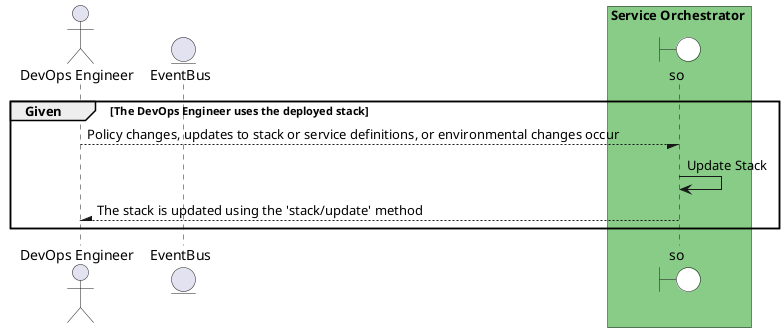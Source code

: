 @startuml


actor "DevOps Engineer"


entity EventBus

box Service Orchestrator #88cc88
    boundary so #white
end box


group Given [The DevOps Engineer uses the deployed stack]

"DevOps Engineer" --/ so: Policy changes, updates to stack or service definitions, or environmental changes occur
"so" -> so: Update Stack



"DevOps Engineer" /-- so: The stack is updated using the &#39;stack/update&#39; method


end

@enduml
